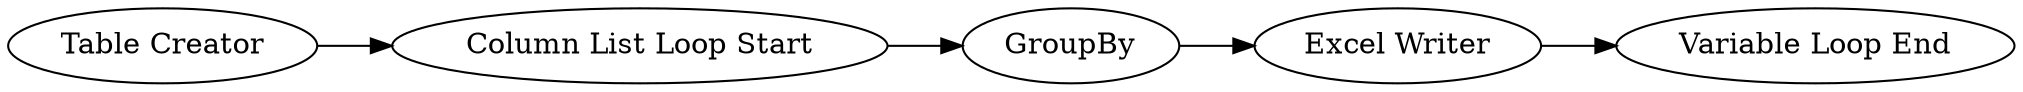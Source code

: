 digraph {
	1 [label="Table Creator"]
	2 [label="Column List Loop Start"]
	3 [label=GroupBy]
	4 [label="Excel Writer"]
	5 [label="Variable Loop End"]
	1 -> 2
	2 -> 3
	3 -> 4
	4 -> 5
	rankdir=LR
}
